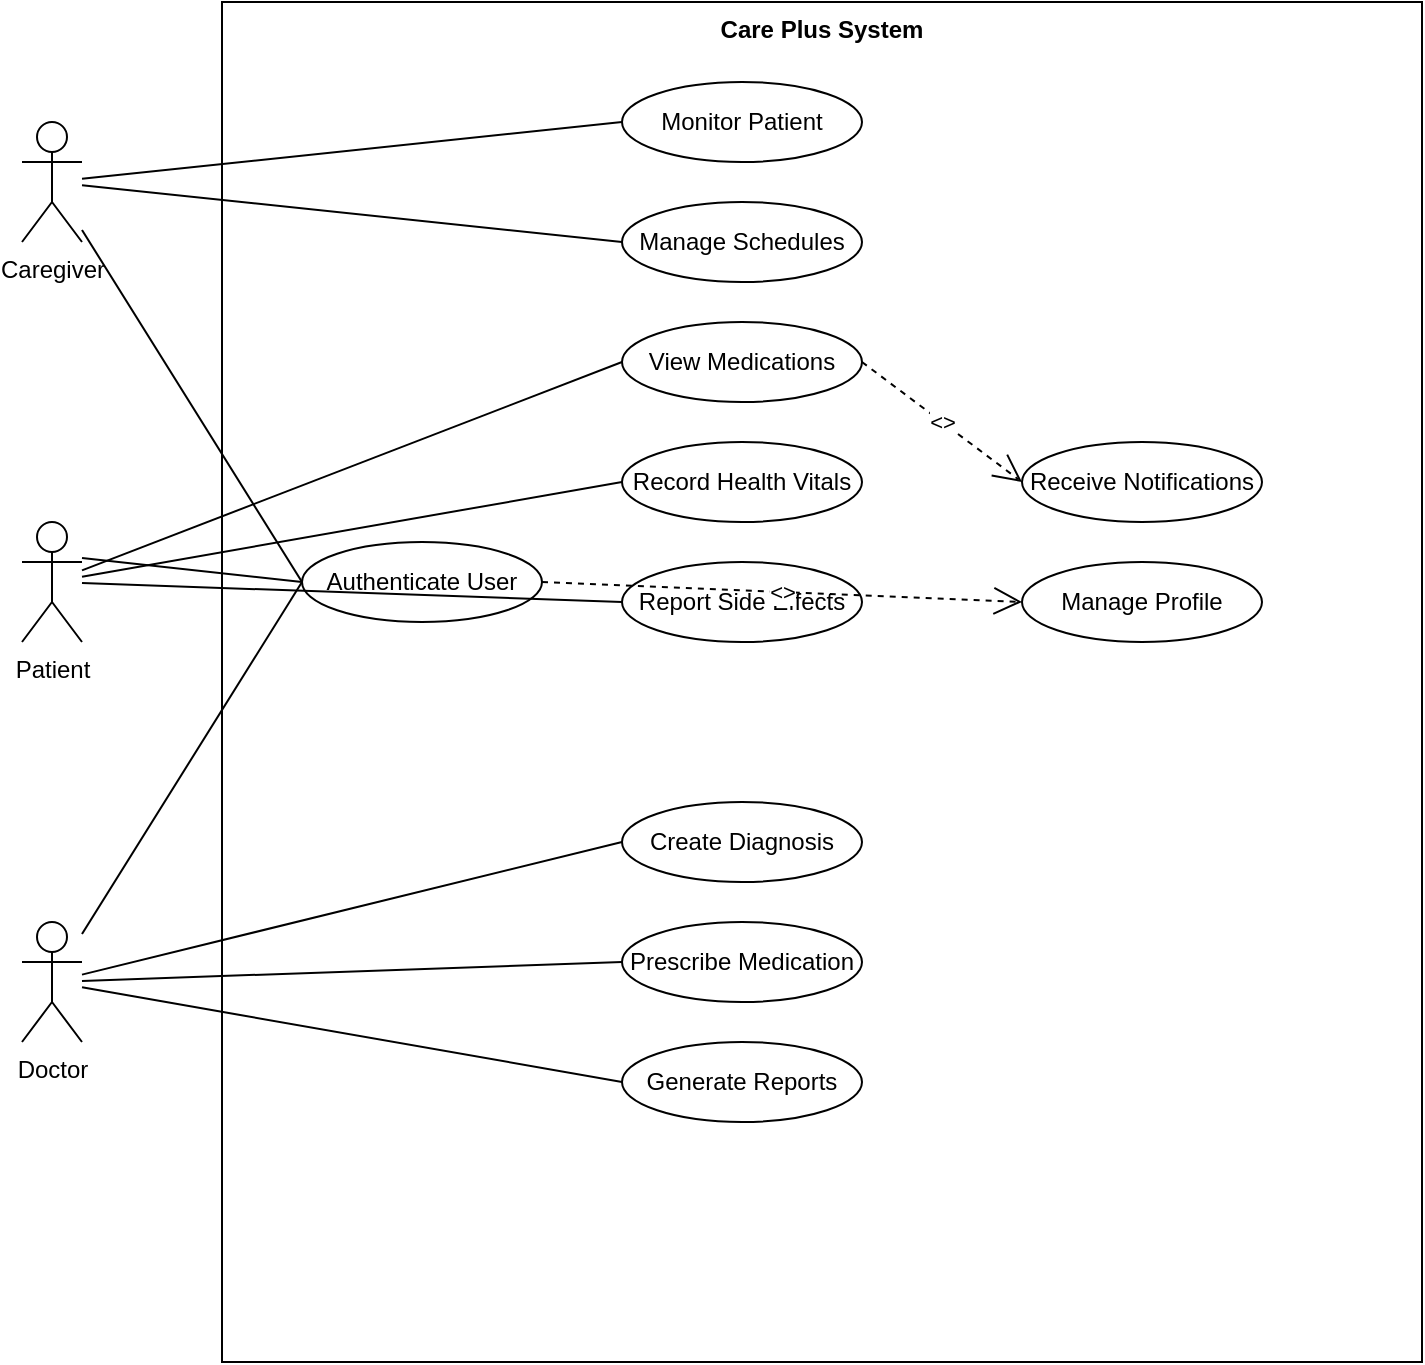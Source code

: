 <?xml version="1.0" encoding="UTF-8"?>
<mxfile version="21.1.1" type="device">
  <diagram id="use-case-diagram" name="Use Case Diagram">
    <mxGraphModel dx="1422" dy="798" grid="1" gridSize="10" guides="1" tooltips="1" connect="1" arrows="1" fold="1" page="1" pageScale="1" pageWidth="1169" pageHeight="827" math="0" shadow="0">
      <root>
        <mxCell id="0" />
        <mxCell id="1" parent="0" />
        
        <!-- Actors -->
        <mxCell id="2" value="Patient" style="shape=umlActor;verticalLabelPosition=bottom;verticalAlign=top;html=1;" vertex="1" parent="1">
          <mxGeometry x="100" y="300" width="30" height="60" as="geometry" />
        </mxCell>
        
        <mxCell id="3" value="Doctor" style="shape=umlActor;verticalLabelPosition=bottom;verticalAlign=top;html=1;" vertex="1" parent="1">
          <mxGeometry x="100" y="500" width="30" height="60" as="geometry" />
        </mxCell>
        
        <mxCell id="4" value="Caregiver" style="shape=umlActor;verticalLabelPosition=bottom;verticalAlign=top;html=1;" vertex="1" parent="1">
          <mxGeometry x="100" y="100" width="30" height="60" as="geometry" />
        </mxCell>
        
        <!-- System Boundary -->
        <mxCell id="5" value="Care Plus System" style="shape=rect;html=1;verticalAlign=top;fontStyle=1;whiteSpace=wrap;align=center;" vertex="1" parent="1">
          <mxGeometry x="200" y="40" width="600" height="680" as="geometry" />
        </mxCell>
        
        <!-- Use Cases -->
        <!-- Authentication -->
        <mxCell id="6" value="Authenticate User" style="ellipse;whiteSpace=wrap;html=1;" vertex="1" parent="1">
          <mxGeometry x="240" y="310" width="120" height="40" as="geometry" />
        </mxCell>
        
        <!-- Patient Use Cases -->
        <mxCell id="7" value="View Medications" style="ellipse;whiteSpace=wrap;html=1;" vertex="1" parent="1">
          <mxGeometry x="400" y="200" width="120" height="40" as="geometry" />
        </mxCell>
        
        <mxCell id="8" value="Record Health Vitals" style="ellipse;whiteSpace=wrap;html=1;" vertex="1" parent="1">
          <mxGeometry x="400" y="260" width="120" height="40" as="geometry" />
        </mxCell>
        
        <mxCell id="9" value="Report Side Effects" style="ellipse;whiteSpace=wrap;html=1;" vertex="1" parent="1">
          <mxGeometry x="400" y="320" width="120" height="40" as="geometry" />
        </mxCell>
        
        <!-- Doctor Use Cases -->
        <mxCell id="10" value="Create Diagnosis" style="ellipse;whiteSpace=wrap;html=1;" vertex="1" parent="1">
          <mxGeometry x="400" y="440" width="120" height="40" as="geometry" />
        </mxCell>
        
        <mxCell id="11" value="Prescribe Medication" style="ellipse;whiteSpace=wrap;html=1;" vertex="1" parent="1">
          <mxGeometry x="400" y="500" width="120" height="40" as="geometry" />
        </mxCell>
        
        <mxCell id="12" value="Generate Reports" style="ellipse;whiteSpace=wrap;html=1;" vertex="1" parent="1">
          <mxGeometry x="400" y="560" width="120" height="40" as="geometry" />
        </mxCell>
        
        <!-- Caregiver Use Cases -->
        <mxCell id="13" value="Monitor Patient" style="ellipse;whiteSpace=wrap;html=1;" vertex="1" parent="1">
          <mxGeometry x="400" y="80" width="120" height="40" as="geometry" />
        </mxCell>
        
        <mxCell id="14" value="Manage Schedules" style="ellipse;whiteSpace=wrap;html=1;" vertex="1" parent="1">
          <mxGeometry x="400" y="140" width="120" height="40" as="geometry" />
        </mxCell>
        
        <!-- Extended Use Cases -->
        <mxCell id="15" value="Receive Notifications" style="ellipse;whiteSpace=wrap;html=1;" vertex="1" parent="1">
          <mxGeometry x="600" y="260" width="120" height="40" as="geometry" />
        </mxCell>
        
        <mxCell id="16" value="Manage Profile" style="ellipse;whiteSpace=wrap;html=1;" vertex="1" parent="1">
          <mxGeometry x="600" y="320" width="120" height="40" as="geometry" />
        </mxCell>
        
        <!-- Connections -->
        <!-- Patient Connections -->
        <mxCell id="17" value="" style="endArrow=none;html=1;entryX=0;entryY=0.5;exitX=1;exitY=0.3;exitDx=0;exitDy=0;exitPerimeter=0;" edge="1" parent="1" source="2" target="6">
          <mxGeometry width="50" height="50" relative="1" as="geometry" />
        </mxCell>
        
        <mxCell id="18" value="" style="endArrow=none;html=1;entryX=0;entryY=0.5;" edge="1" parent="1" source="2" target="7">
          <mxGeometry width="50" height="50" relative="1" as="geometry" />
        </mxCell>
        
        <mxCell id="19" value="" style="endArrow=none;html=1;entryX=0;entryY=0.5;" edge="1" parent="1" source="2" target="8">
          <mxGeometry width="50" height="50" relative="1" as="geometry" />
        </mxCell>
        
        <mxCell id="20" value="" style="endArrow=none;html=1;entryX=0;entryY=0.5;" edge="1" parent="1" source="2" target="9">
          <mxGeometry width="50" height="50" relative="1" as="geometry" />
        </mxCell>
        
        <!-- Doctor Connections -->
        <mxCell id="21" value="" style="endArrow=none;html=1;entryX=0;entryY=0.5;" edge="1" parent="1" source="3" target="6">
          <mxGeometry width="50" height="50" relative="1" as="geometry" />
        </mxCell>
        
        <mxCell id="22" value="" style="endArrow=none;html=1;entryX=0;entryY=0.5;" edge="1" parent="1" source="3" target="10">
          <mxGeometry width="50" height="50" relative="1" as="geometry" />
        </mxCell>
        
        <mxCell id="23" value="" style="endArrow=none;html=1;entryX=0;entryY=0.5;" edge="1" parent="1" source="3" target="11">
          <mxGeometry width="50" height="50" relative="1" as="geometry" />
        </mxCell>
        
        <mxCell id="24" value="" style="endArrow=none;html=1;entryX=0;entryY=0.5;" edge="1" parent="1" source="3" target="12">
          <mxGeometry width="50" height="50" relative="1" as="geometry" />
        </mxCell>
        
        <!-- Caregiver Connections -->
        <mxCell id="25" value="" style="endArrow=none;html=1;entryX=0;entryY=0.5;" edge="1" parent="1" source="4" target="6">
          <mxGeometry width="50" height="50" relative="1" as="geometry" />
        </mxCell>
        
        <mxCell id="26" value="" style="endArrow=none;html=1;entryX=0;entryY=0.5;" edge="1" parent="1" source="4" target="13">
          <mxGeometry width="50" height="50" relative="1" as="geometry" />
        </mxCell>
        
        <mxCell id="27" value="" style="endArrow=none;html=1;entryX=0;entryY=0.5;" edge="1" parent="1" source="4" target="14">
          <mxGeometry width="50" height="50" relative="1" as="geometry" />
        </mxCell>
        
        <!-- Include Relationships -->
        <mxCell id="28" value="&lt;&lt;include&gt;&gt;" style="endArrow=open;endSize=12;dashed=1;html=1;exitX=1;exitY=0.5;entryX=0;entryY=0.5;" edge="1" parent="1" source="7" target="15">
          <mxGeometry width="160" relative="1" as="geometry" />
        </mxCell>
        
        <mxCell id="29" value="&lt;&lt;include&gt;&gt;" style="endArrow=open;endSize=12;dashed=1;html=1;exitX=1;exitY=0.5;entryX=0;entryY=0.5;" edge="1" parent="1" source="6" target="16">
          <mxGeometry width="160" relative="1" as="geometry" />
        </mxCell>
        
      </root>
    </mxGraphModel>
  </diagram>
</mxfile>
